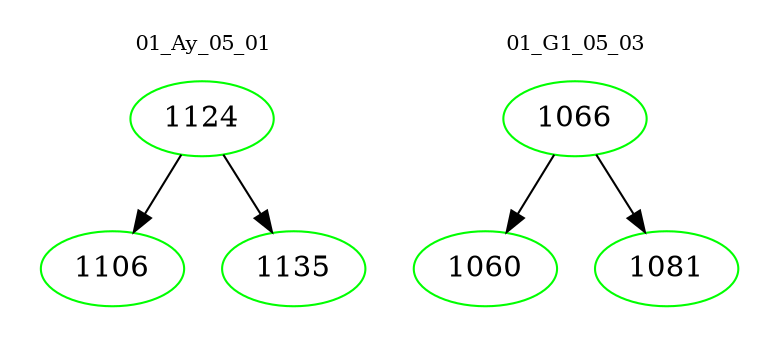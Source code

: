 digraph{
subgraph cluster_0 {
color = white
label = "01_Ay_05_01";
fontsize=10;
T0_1124 [label="1124", color="green"]
T0_1124 -> T0_1106 [color="black"]
T0_1106 [label="1106", color="green"]
T0_1124 -> T0_1135 [color="black"]
T0_1135 [label="1135", color="green"]
}
subgraph cluster_1 {
color = white
label = "01_G1_05_03";
fontsize=10;
T1_1066 [label="1066", color="green"]
T1_1066 -> T1_1060 [color="black"]
T1_1060 [label="1060", color="green"]
T1_1066 -> T1_1081 [color="black"]
T1_1081 [label="1081", color="green"]
}
}
